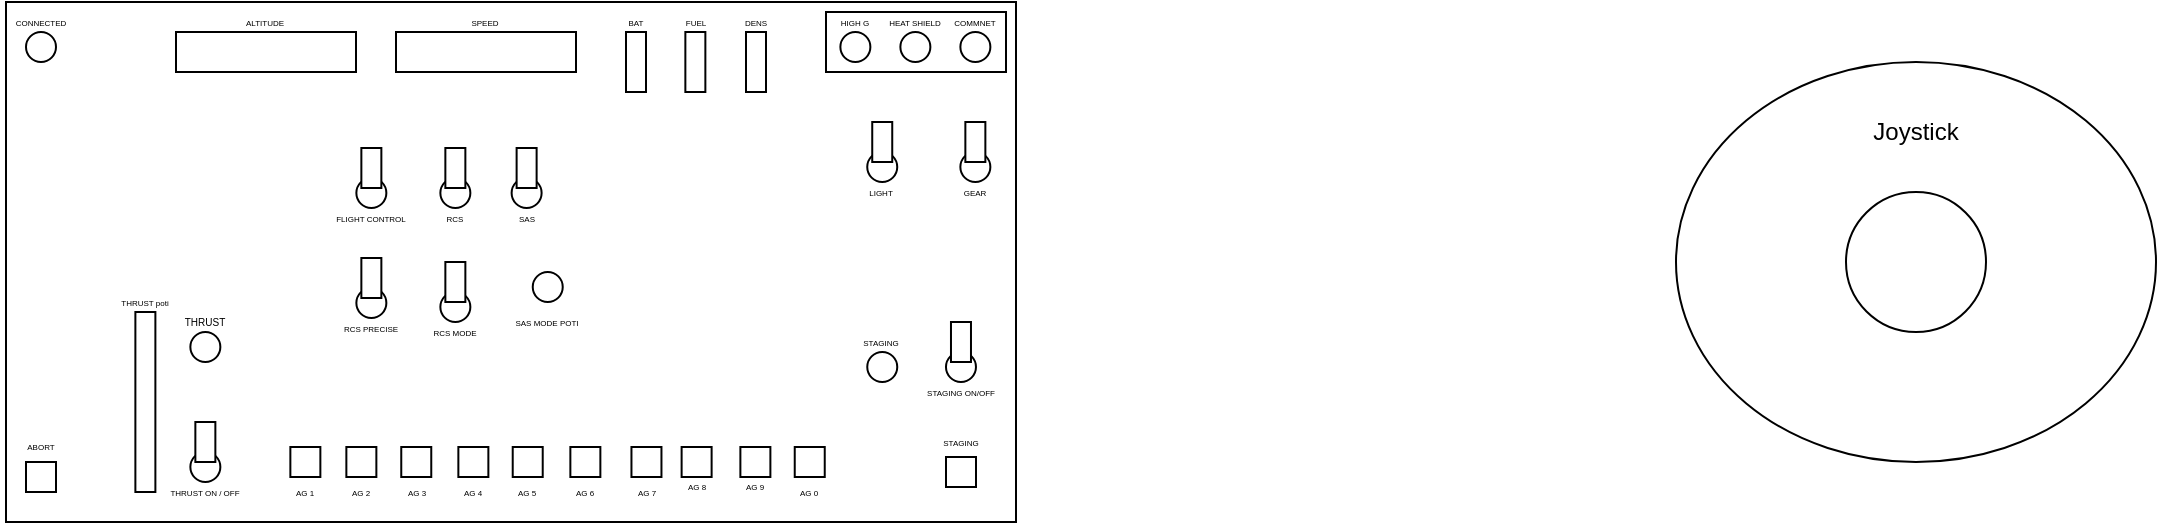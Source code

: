 <mxfile version="28.1.0">
  <diagram name="Page-1" id="-DXuAAtkrkxpj3LOscVE">
    <mxGraphModel dx="974" dy="535" grid="1" gridSize="5" guides="1" tooltips="1" connect="1" arrows="1" fold="1" page="1" pageScale="1" pageWidth="850" pageHeight="1100" math="0" shadow="0">
      <root>
        <mxCell id="0" />
        <mxCell id="1" parent="0" />
        <mxCell id="AQJB-UiX3F591cEKx2Es-1" value="" style="rounded=0;whiteSpace=wrap;html=1;movable=0;resizable=0;rotatable=0;deletable=0;editable=0;locked=1;connectable=0;" vertex="1" parent="1">
          <mxGeometry x="80" y="160" width="505" height="260" as="geometry" />
        </mxCell>
        <mxCell id="AQJB-UiX3F591cEKx2Es-14" value="" style="rounded=0;whiteSpace=wrap;html=1;" vertex="1" parent="1">
          <mxGeometry x="144.69" y="315" width="10" height="90" as="geometry" />
        </mxCell>
        <mxCell id="AQJB-UiX3F591cEKx2Es-20" value="&lt;font style=&quot;line-height: 80%; font-size: 4px;&quot;&gt;THRUST poti&lt;/font&gt;" style="text;html=1;align=center;verticalAlign=middle;whiteSpace=wrap;rounded=0;" vertex="1" parent="1">
          <mxGeometry x="130" y="300" width="39.37" height="15" as="geometry" />
        </mxCell>
        <mxCell id="AQJB-UiX3F591cEKx2Es-21" value="" style="whiteSpace=wrap;html=1;aspect=fixed;" vertex="1" parent="1">
          <mxGeometry x="90" y="390" width="15" height="15" as="geometry" />
        </mxCell>
        <mxCell id="AQJB-UiX3F591cEKx2Es-22" value="&lt;font style=&quot;line-height: 80%; font-size: 4px;&quot;&gt;ABORT&lt;/font&gt;" style="text;html=1;align=center;verticalAlign=middle;whiteSpace=wrap;rounded=0;" vertex="1" parent="1">
          <mxGeometry x="77.82" y="372.5" width="39.37" height="15" as="geometry" />
        </mxCell>
        <mxCell id="AQJB-UiX3F591cEKx2Es-25" value="" style="ellipse;whiteSpace=wrap;html=1;aspect=fixed;" vertex="1" parent="1">
          <mxGeometry x="90" y="175" width="15" height="15" as="geometry" />
        </mxCell>
        <mxCell id="AQJB-UiX3F591cEKx2Es-27" value="&lt;font style=&quot;line-height: 80%; font-size: 4px;&quot;&gt;CONNECTED&lt;/font&gt;" style="text;html=1;align=center;verticalAlign=middle;whiteSpace=wrap;rounded=0;" vertex="1" parent="1">
          <mxGeometry x="77.81" y="160" width="39.37" height="15" as="geometry" />
        </mxCell>
        <mxCell id="AQJB-UiX3F591cEKx2Es-45" value="" style="group" vertex="1" connectable="0" parent="1">
          <mxGeometry x="485" y="160" width="99.37" height="35" as="geometry" />
        </mxCell>
        <mxCell id="AQJB-UiX3F591cEKx2Es-33" value="" style="rounded=0;whiteSpace=wrap;html=1;" vertex="1" parent="AQJB-UiX3F591cEKx2Es-45">
          <mxGeometry x="5" y="5" width="90" height="30" as="geometry" />
        </mxCell>
        <mxCell id="AQJB-UiX3F591cEKx2Es-38" value="" style="group" vertex="1" connectable="0" parent="AQJB-UiX3F591cEKx2Es-45">
          <mxGeometry width="39.37" height="30" as="geometry" />
        </mxCell>
        <mxCell id="AQJB-UiX3F591cEKx2Es-36" value="" style="ellipse;whiteSpace=wrap;html=1;aspect=fixed;movable=1;resizable=1;rotatable=1;deletable=1;editable=1;locked=0;connectable=1;" vertex="1" parent="AQJB-UiX3F591cEKx2Es-38">
          <mxGeometry x="12.19" y="15" width="15" height="15" as="geometry" />
        </mxCell>
        <mxCell id="AQJB-UiX3F591cEKx2Es-37" value="&lt;font style=&quot;line-height: 80%; font-size: 4px;&quot;&gt;HIGH G&lt;/font&gt;" style="text;html=1;align=center;verticalAlign=middle;whiteSpace=wrap;rounded=0;movable=1;resizable=1;rotatable=1;deletable=1;editable=1;locked=0;connectable=1;" vertex="1" parent="AQJB-UiX3F591cEKx2Es-38">
          <mxGeometry width="39.37" height="15" as="geometry" />
        </mxCell>
        <mxCell id="AQJB-UiX3F591cEKx2Es-39" value="" style="group" vertex="1" connectable="0" parent="AQJB-UiX3F591cEKx2Es-45">
          <mxGeometry x="30" width="39.37" height="30" as="geometry" />
        </mxCell>
        <mxCell id="AQJB-UiX3F591cEKx2Es-40" value="" style="ellipse;whiteSpace=wrap;html=1;aspect=fixed;movable=1;resizable=1;rotatable=1;deletable=1;editable=1;locked=0;connectable=1;" vertex="1" parent="AQJB-UiX3F591cEKx2Es-39">
          <mxGeometry x="12.19" y="15" width="15" height="15" as="geometry" />
        </mxCell>
        <mxCell id="AQJB-UiX3F591cEKx2Es-41" value="&lt;font style=&quot;line-height: 80%; font-size: 4px;&quot;&gt;HEAT SHIELD&lt;/font&gt;" style="text;html=1;align=center;verticalAlign=middle;whiteSpace=wrap;rounded=0;movable=1;resizable=1;rotatable=1;deletable=1;editable=1;locked=0;connectable=1;" vertex="1" parent="AQJB-UiX3F591cEKx2Es-39">
          <mxGeometry width="39.37" height="15" as="geometry" />
        </mxCell>
        <mxCell id="AQJB-UiX3F591cEKx2Es-42" value="" style="group" vertex="1" connectable="0" parent="AQJB-UiX3F591cEKx2Es-45">
          <mxGeometry x="60" width="39.37" height="30" as="geometry" />
        </mxCell>
        <mxCell id="AQJB-UiX3F591cEKx2Es-43" value="" style="ellipse;whiteSpace=wrap;html=1;aspect=fixed;movable=1;resizable=1;rotatable=1;deletable=1;editable=1;locked=0;connectable=1;" vertex="1" parent="AQJB-UiX3F591cEKx2Es-42">
          <mxGeometry x="12.19" y="15" width="15" height="15" as="geometry" />
        </mxCell>
        <mxCell id="AQJB-UiX3F591cEKx2Es-44" value="&lt;font style=&quot;line-height: 80%; font-size: 4px;&quot;&gt;COMMNET&lt;/font&gt;" style="text;html=1;align=center;verticalAlign=middle;whiteSpace=wrap;rounded=0;movable=1;resizable=1;rotatable=1;deletable=1;editable=1;locked=0;connectable=1;" vertex="1" parent="AQJB-UiX3F591cEKx2Es-42">
          <mxGeometry width="39.37" height="15" as="geometry" />
        </mxCell>
        <mxCell id="AQJB-UiX3F591cEKx2Es-46" value="" style="group" vertex="1" connectable="0" parent="1">
          <mxGeometry x="915" y="190" width="240" height="200" as="geometry" />
        </mxCell>
        <mxCell id="AQJB-UiX3F591cEKx2Es-11" value="" style="ellipse;whiteSpace=wrap;html=1;" vertex="1" parent="AQJB-UiX3F591cEKx2Es-46">
          <mxGeometry width="240" height="200" as="geometry" />
        </mxCell>
        <mxCell id="AQJB-UiX3F591cEKx2Es-12" value="Joystick" style="text;html=1;align=center;verticalAlign=middle;whiteSpace=wrap;rounded=0;" vertex="1" parent="AQJB-UiX3F591cEKx2Es-46">
          <mxGeometry x="90" y="20" width="60" height="30" as="geometry" />
        </mxCell>
        <mxCell id="AQJB-UiX3F591cEKx2Es-13" value="" style="ellipse;whiteSpace=wrap;html=1;" vertex="1" parent="AQJB-UiX3F591cEKx2Es-46">
          <mxGeometry x="85" y="65" width="70" height="70" as="geometry" />
        </mxCell>
        <mxCell id="AQJB-UiX3F591cEKx2Es-50" value="" style="group" vertex="1" connectable="0" parent="1">
          <mxGeometry x="160" y="370" width="39.37" height="40" as="geometry" />
        </mxCell>
        <mxCell id="AQJB-UiX3F591cEKx2Es-17" value="" style="ellipse;whiteSpace=wrap;html=1;aspect=fixed;" vertex="1" parent="AQJB-UiX3F591cEKx2Es-50">
          <mxGeometry x="12.18" y="15" width="15" height="15" as="geometry" />
        </mxCell>
        <mxCell id="AQJB-UiX3F591cEKx2Es-18" value="" style="rounded=0;whiteSpace=wrap;html=1;" vertex="1" parent="AQJB-UiX3F591cEKx2Es-50">
          <mxGeometry x="14.68" width="10" height="20" as="geometry" />
        </mxCell>
        <mxCell id="AQJB-UiX3F591cEKx2Es-19" value="&lt;font style=&quot;line-height: 80%; font-size: 4px;&quot;&gt;THRUST ON / OFF&lt;/font&gt;" style="text;html=1;align=center;verticalAlign=middle;whiteSpace=wrap;rounded=0;" vertex="1" parent="AQJB-UiX3F591cEKx2Es-50">
          <mxGeometry y="25" width="39.37" height="15" as="geometry" />
        </mxCell>
        <mxCell id="AQJB-UiX3F591cEKx2Es-51" value="" style="group" vertex="1" connectable="0" parent="1">
          <mxGeometry x="167.18" y="310" width="25.01" height="30" as="geometry" />
        </mxCell>
        <mxCell id="AQJB-UiX3F591cEKx2Es-15" value="" style="ellipse;whiteSpace=wrap;html=1;aspect=fixed;" vertex="1" parent="AQJB-UiX3F591cEKx2Es-51">
          <mxGeometry x="5" y="15" width="15" height="15" as="geometry" />
        </mxCell>
        <mxCell id="AQJB-UiX3F591cEKx2Es-16" value="&lt;font style=&quot;font-size: 5px;&quot;&gt;THRUST&lt;/font&gt;" style="text;html=1;align=center;verticalAlign=middle;whiteSpace=wrap;rounded=0;" vertex="1" parent="AQJB-UiX3F591cEKx2Es-51">
          <mxGeometry width="25.01" height="15" as="geometry" />
        </mxCell>
        <mxCell id="AQJB-UiX3F591cEKx2Es-56" value="" style="rounded=0;whiteSpace=wrap;html=1;" vertex="1" parent="1">
          <mxGeometry x="550" y="387.5" width="15" height="15" as="geometry" />
        </mxCell>
        <mxCell id="AQJB-UiX3F591cEKx2Es-58" value="&lt;font style=&quot;line-height: 80%; font-size: 4px;&quot;&gt;STAGING&lt;/font&gt;" style="text;html=1;align=center;verticalAlign=middle;whiteSpace=wrap;rounded=0;" vertex="1" parent="1">
          <mxGeometry x="537.82" y="370" width="39.37" height="15" as="geometry" />
        </mxCell>
        <mxCell id="AQJB-UiX3F591cEKx2Es-59" value="" style="ellipse;whiteSpace=wrap;html=1;aspect=fixed;" vertex="1" parent="1">
          <mxGeometry x="549.99" y="335" width="15" height="15" as="geometry" />
        </mxCell>
        <mxCell id="AQJB-UiX3F591cEKx2Es-60" value="" style="rounded=0;whiteSpace=wrap;html=1;" vertex="1" parent="1">
          <mxGeometry x="552.49" y="320" width="10" height="20" as="geometry" />
        </mxCell>
        <mxCell id="AQJB-UiX3F591cEKx2Es-61" value="&lt;font style=&quot;line-height: 80%; font-size: 4px;&quot;&gt;STAGING ON/OFF&lt;/font&gt;" style="text;html=1;align=center;verticalAlign=middle;whiteSpace=wrap;rounded=0;" vertex="1" parent="1">
          <mxGeometry x="537.81" y="345" width="39.37" height="15" as="geometry" />
        </mxCell>
        <mxCell id="AQJB-UiX3F591cEKx2Es-62" value="" style="ellipse;whiteSpace=wrap;html=1;aspect=fixed;" vertex="1" parent="1">
          <mxGeometry x="510.63" y="335" width="15" height="15" as="geometry" />
        </mxCell>
        <mxCell id="AQJB-UiX3F591cEKx2Es-63" value="&lt;font style=&quot;line-height: 80%; font-size: 4px;&quot;&gt;STAGING&lt;/font&gt;" style="text;html=1;align=center;verticalAlign=middle;whiteSpace=wrap;rounded=0;" vertex="1" parent="1">
          <mxGeometry x="498.44" y="320" width="39.37" height="15" as="geometry" />
        </mxCell>
        <mxCell id="AQJB-UiX3F591cEKx2Es-74" value="" style="group" vertex="1" connectable="0" parent="1">
          <mxGeometry x="165" y="160" width="90" height="35" as="geometry" />
        </mxCell>
        <mxCell id="AQJB-UiX3F591cEKx2Es-64" value="" style="rounded=0;whiteSpace=wrap;html=1;" vertex="1" parent="AQJB-UiX3F591cEKx2Es-74">
          <mxGeometry y="15" width="90" height="20" as="geometry" />
        </mxCell>
        <mxCell id="AQJB-UiX3F591cEKx2Es-65" value="&lt;font style=&quot;line-height: 80%; font-size: 4px;&quot;&gt;ALTITUDE&lt;/font&gt;" style="text;html=1;align=center;verticalAlign=middle;whiteSpace=wrap;rounded=0;" vertex="1" parent="AQJB-UiX3F591cEKx2Es-74">
          <mxGeometry x="25.32" width="39.37" height="15" as="geometry" />
        </mxCell>
        <mxCell id="AQJB-UiX3F591cEKx2Es-75" value="" style="group" vertex="1" connectable="0" parent="1">
          <mxGeometry x="275" y="160" width="90" height="35" as="geometry" />
        </mxCell>
        <mxCell id="AQJB-UiX3F591cEKx2Es-66" value="" style="rounded=0;whiteSpace=wrap;html=1;" vertex="1" parent="AQJB-UiX3F591cEKx2Es-75">
          <mxGeometry y="15" width="90" height="20" as="geometry" />
        </mxCell>
        <mxCell id="AQJB-UiX3F591cEKx2Es-67" value="&lt;font style=&quot;line-height: 80%; font-size: 4px;&quot;&gt;SPEED&lt;/font&gt;" style="text;html=1;align=center;verticalAlign=middle;whiteSpace=wrap;rounded=0;" vertex="1" parent="AQJB-UiX3F591cEKx2Es-75">
          <mxGeometry x="25.32" width="39.37" height="15" as="geometry" />
        </mxCell>
        <mxCell id="AQJB-UiX3F591cEKx2Es-76" value="" style="group" vertex="1" connectable="0" parent="1">
          <mxGeometry x="385" y="160" width="20" height="45" as="geometry" />
        </mxCell>
        <mxCell id="AQJB-UiX3F591cEKx2Es-68" value="" style="rounded=0;whiteSpace=wrap;html=1;" vertex="1" parent="AQJB-UiX3F591cEKx2Es-76">
          <mxGeometry x="5" y="15" width="10" height="30" as="geometry" />
        </mxCell>
        <mxCell id="AQJB-UiX3F591cEKx2Es-69" value="&lt;font style=&quot;line-height: 80%; font-size: 4px;&quot;&gt;BAT&lt;/font&gt;" style="text;html=1;align=center;verticalAlign=middle;whiteSpace=wrap;rounded=0;" vertex="1" parent="AQJB-UiX3F591cEKx2Es-76">
          <mxGeometry width="20" height="15" as="geometry" />
        </mxCell>
        <mxCell id="AQJB-UiX3F591cEKx2Es-77" value="" style="group" vertex="1" connectable="0" parent="1">
          <mxGeometry x="415" y="160" width="20" height="45" as="geometry" />
        </mxCell>
        <mxCell id="AQJB-UiX3F591cEKx2Es-70" value="" style="rounded=0;whiteSpace=wrap;html=1;" vertex="1" parent="AQJB-UiX3F591cEKx2Es-77">
          <mxGeometry x="4.68" y="15" width="10" height="30" as="geometry" />
        </mxCell>
        <mxCell id="AQJB-UiX3F591cEKx2Es-71" value="&lt;font style=&quot;line-height: 80%; font-size: 4px;&quot;&gt;FUEL&lt;/font&gt;" style="text;html=1;align=center;verticalAlign=middle;whiteSpace=wrap;rounded=0;" vertex="1" parent="AQJB-UiX3F591cEKx2Es-77">
          <mxGeometry width="20" height="15" as="geometry" />
        </mxCell>
        <mxCell id="AQJB-UiX3F591cEKx2Es-78" value="" style="group" vertex="1" connectable="0" parent="1">
          <mxGeometry x="445" y="160" width="20" height="45" as="geometry" />
        </mxCell>
        <mxCell id="AQJB-UiX3F591cEKx2Es-72" value="" style="rounded=0;whiteSpace=wrap;html=1;" vertex="1" parent="AQJB-UiX3F591cEKx2Es-78">
          <mxGeometry x="5" y="15" width="10" height="30" as="geometry" />
        </mxCell>
        <mxCell id="AQJB-UiX3F591cEKx2Es-73" value="&lt;font style=&quot;line-height: 80%; font-size: 4px;&quot;&gt;DENS&lt;/font&gt;" style="text;html=1;align=center;verticalAlign=middle;whiteSpace=wrap;rounded=0;" vertex="1" parent="AQJB-UiX3F591cEKx2Es-78">
          <mxGeometry width="20" height="15" as="geometry" />
        </mxCell>
        <mxCell id="AQJB-UiX3F591cEKx2Es-81" value="" style="group" vertex="1" connectable="0" parent="1">
          <mxGeometry x="210" y="382.5" width="39.37" height="27.5" as="geometry" />
        </mxCell>
        <mxCell id="AQJB-UiX3F591cEKx2Es-79" value="" style="rounded=0;whiteSpace=wrap;html=1;" vertex="1" parent="AQJB-UiX3F591cEKx2Es-81">
          <mxGeometry x="12.18" width="15" height="15" as="geometry" />
        </mxCell>
        <mxCell id="AQJB-UiX3F591cEKx2Es-80" value="&lt;font style=&quot;line-height: 80%; font-size: 4px;&quot;&gt;AG 1&lt;/font&gt;" style="text;html=1;align=center;verticalAlign=middle;whiteSpace=wrap;rounded=0;" vertex="1" parent="AQJB-UiX3F591cEKx2Es-81">
          <mxGeometry y="12.5" width="39.37" height="15" as="geometry" />
        </mxCell>
        <mxCell id="AQJB-UiX3F591cEKx2Es-95" value="" style="group;strokeWidth=1;" vertex="1" connectable="0" parent="1">
          <mxGeometry x="238" y="382.5" width="39.37" height="27.5" as="geometry" />
        </mxCell>
        <mxCell id="AQJB-UiX3F591cEKx2Es-96" value="" style="rounded=0;whiteSpace=wrap;html=1;" vertex="1" parent="AQJB-UiX3F591cEKx2Es-95">
          <mxGeometry x="12.18" width="15" height="15" as="geometry" />
        </mxCell>
        <mxCell id="AQJB-UiX3F591cEKx2Es-97" value="&lt;font style=&quot;line-height: 80%; font-size: 4px;&quot;&gt;AG 2&lt;/font&gt;" style="text;html=1;align=center;verticalAlign=middle;whiteSpace=wrap;rounded=0;" vertex="1" parent="AQJB-UiX3F591cEKx2Es-95">
          <mxGeometry y="12.5" width="39.37" height="15" as="geometry" />
        </mxCell>
        <mxCell id="AQJB-UiX3F591cEKx2Es-110" value="" style="group" vertex="1" connectable="0" parent="1">
          <mxGeometry x="380.55" y="382.5" width="39.37" height="27.5" as="geometry" />
        </mxCell>
        <mxCell id="AQJB-UiX3F591cEKx2Es-111" value="" style="rounded=0;whiteSpace=wrap;html=1;" vertex="1" parent="AQJB-UiX3F591cEKx2Es-110">
          <mxGeometry x="12.18" width="15" height="15" as="geometry" />
        </mxCell>
        <mxCell id="AQJB-UiX3F591cEKx2Es-112" value="&lt;font style=&quot;line-height: 80%; font-size: 4px;&quot;&gt;AG 7&lt;/font&gt;" style="text;html=1;align=center;verticalAlign=middle;whiteSpace=wrap;rounded=0;" vertex="1" parent="AQJB-UiX3F591cEKx2Es-110">
          <mxGeometry y="12.5" width="39.37" height="15" as="geometry" />
        </mxCell>
        <mxCell id="AQJB-UiX3F591cEKx2Es-116" value="" style="group" vertex="1" connectable="0" parent="1">
          <mxGeometry x="462.19" y="382.5" width="39.37" height="27.5" as="geometry" />
        </mxCell>
        <mxCell id="AQJB-UiX3F591cEKx2Es-117" value="" style="rounded=0;whiteSpace=wrap;html=1;" vertex="1" parent="AQJB-UiX3F591cEKx2Es-116">
          <mxGeometry x="12.18" width="15" height="15" as="geometry" />
        </mxCell>
        <mxCell id="AQJB-UiX3F591cEKx2Es-118" value="&lt;font style=&quot;line-height: 80%; font-size: 4px;&quot;&gt;AG 0&lt;/font&gt;" style="text;html=1;align=center;verticalAlign=middle;whiteSpace=wrap;rounded=0;" vertex="1" parent="AQJB-UiX3F591cEKx2Es-116">
          <mxGeometry y="12.5" width="39.37" height="15" as="geometry" />
        </mxCell>
        <mxCell id="AQJB-UiX3F591cEKx2Es-99" value="" style="rounded=0;whiteSpace=wrap;html=1;" vertex="1" parent="1">
          <mxGeometry x="277.63" y="382.5" width="15" height="15" as="geometry" />
        </mxCell>
        <mxCell id="AQJB-UiX3F591cEKx2Es-100" value="&lt;font style=&quot;line-height: 80%; font-size: 4px;&quot;&gt;AG 3&lt;/font&gt;" style="text;html=1;align=center;verticalAlign=middle;whiteSpace=wrap;rounded=0;" vertex="1" parent="1">
          <mxGeometry x="265.63" y="395" width="39.37" height="15" as="geometry" />
        </mxCell>
        <mxCell id="AQJB-UiX3F591cEKx2Es-102" value="" style="rounded=0;whiteSpace=wrap;html=1;" vertex="1" parent="1">
          <mxGeometry x="306.18" y="382.5" width="15" height="15" as="geometry" />
        </mxCell>
        <mxCell id="AQJB-UiX3F591cEKx2Es-103" value="&lt;font style=&quot;line-height: 80%; font-size: 4px;&quot;&gt;AG 4&lt;/font&gt;" style="text;html=1;align=center;verticalAlign=middle;whiteSpace=wrap;rounded=0;" vertex="1" parent="1">
          <mxGeometry x="294" y="395" width="39.37" height="15" as="geometry" />
        </mxCell>
        <mxCell id="AQJB-UiX3F591cEKx2Es-104" value="" style="group" vertex="1" connectable="0" parent="1">
          <mxGeometry x="321.18" y="382.5" width="59.37" height="27.5" as="geometry" />
        </mxCell>
        <mxCell id="AQJB-UiX3F591cEKx2Es-105" value="" style="rounded=0;whiteSpace=wrap;html=1;" vertex="1" parent="AQJB-UiX3F591cEKx2Es-104">
          <mxGeometry x="12.18" width="15" height="15" as="geometry" />
        </mxCell>
        <mxCell id="AQJB-UiX3F591cEKx2Es-106" value="&lt;font style=&quot;line-height: 80%; font-size: 4px;&quot;&gt;AG 5&lt;/font&gt;" style="text;html=1;align=center;verticalAlign=middle;whiteSpace=wrap;rounded=0;" vertex="1" parent="AQJB-UiX3F591cEKx2Es-104">
          <mxGeometry y="12.5" width="39.37" height="15" as="geometry" />
        </mxCell>
        <mxCell id="AQJB-UiX3F591cEKx2Es-107" value="" style="group" vertex="1" connectable="0" parent="1">
          <mxGeometry x="350" y="382.5" width="39.37" height="27.5" as="geometry" />
        </mxCell>
        <mxCell id="AQJB-UiX3F591cEKx2Es-108" value="" style="rounded=0;whiteSpace=wrap;html=1;" vertex="1" parent="AQJB-UiX3F591cEKx2Es-107">
          <mxGeometry x="12.18" width="15" height="15" as="geometry" />
        </mxCell>
        <mxCell id="AQJB-UiX3F591cEKx2Es-109" value="&lt;font style=&quot;line-height: 80%; font-size: 4px;&quot;&gt;AG 6&lt;/font&gt;" style="text;html=1;align=center;verticalAlign=middle;whiteSpace=wrap;rounded=0;" vertex="1" parent="AQJB-UiX3F591cEKx2Es-107">
          <mxGeometry y="12.5" width="39.37" height="15" as="geometry" />
        </mxCell>
        <mxCell id="AQJB-UiX3F591cEKx2Es-122" value="" style="group" vertex="1" connectable="0" parent="1">
          <mxGeometry x="405.63" y="382.5" width="39.37" height="25" as="geometry" />
        </mxCell>
        <mxCell id="AQJB-UiX3F591cEKx2Es-114" value="" style="rounded=0;whiteSpace=wrap;html=1;" vertex="1" parent="AQJB-UiX3F591cEKx2Es-122">
          <mxGeometry x="12.18" width="15" height="15" as="geometry" />
        </mxCell>
        <mxCell id="AQJB-UiX3F591cEKx2Es-115" value="&lt;font style=&quot;line-height: 80%; font-size: 4px;&quot;&gt;AG 8&lt;/font&gt;" style="text;html=1;align=center;verticalAlign=middle;whiteSpace=wrap;rounded=0;" vertex="1" parent="AQJB-UiX3F591cEKx2Es-122">
          <mxGeometry y="10" width="39.37" height="15" as="geometry" />
        </mxCell>
        <mxCell id="AQJB-UiX3F591cEKx2Es-120" value="" style="rounded=0;whiteSpace=wrap;html=1;" vertex="1" parent="1">
          <mxGeometry x="447.19" y="382.5" width="15" height="15" as="geometry" />
        </mxCell>
        <mxCell id="AQJB-UiX3F591cEKx2Es-121" value="&lt;font style=&quot;line-height: 80%; font-size: 4px;&quot;&gt;AG 9&lt;/font&gt;" style="text;html=1;align=center;verticalAlign=middle;whiteSpace=wrap;rounded=0;" vertex="1" parent="1">
          <mxGeometry x="435" y="392.5" width="39.37" height="15" as="geometry" />
        </mxCell>
        <mxCell id="AQJB-UiX3F591cEKx2Es-130" value="" style="group" vertex="1" connectable="0" parent="1">
          <mxGeometry x="498.44" y="220.0" width="39.37" height="40.0" as="geometry" />
        </mxCell>
        <mxCell id="AQJB-UiX3F591cEKx2Es-123" value="" style="ellipse;whiteSpace=wrap;html=1;aspect=fixed;" vertex="1" parent="AQJB-UiX3F591cEKx2Es-130">
          <mxGeometry x="12.18" y="15" width="15" height="15" as="geometry" />
        </mxCell>
        <mxCell id="AQJB-UiX3F591cEKx2Es-129" value="" style="group" vertex="1" connectable="0" parent="AQJB-UiX3F591cEKx2Es-130">
          <mxGeometry width="39.37" height="40.0" as="geometry" />
        </mxCell>
        <mxCell id="AQJB-UiX3F591cEKx2Es-124" value="" style="rounded=0;whiteSpace=wrap;html=1;" vertex="1" parent="AQJB-UiX3F591cEKx2Es-129">
          <mxGeometry x="14.68" width="10" height="20" as="geometry" />
        </mxCell>
        <mxCell id="AQJB-UiX3F591cEKx2Es-125" value="&lt;font style=&quot;line-height: 80%; font-size: 4px;&quot;&gt;LIGHT&lt;/font&gt;" style="text;html=1;align=center;verticalAlign=middle;whiteSpace=wrap;rounded=0;" vertex="1" parent="AQJB-UiX3F591cEKx2Es-129">
          <mxGeometry y="25" width="39.37" height="15" as="geometry" />
        </mxCell>
        <mxCell id="AQJB-UiX3F591cEKx2Es-131" value="" style="group" vertex="1" connectable="0" parent="1">
          <mxGeometry x="545" y="220" width="39.37" height="40.0" as="geometry" />
        </mxCell>
        <mxCell id="AQJB-UiX3F591cEKx2Es-132" value="" style="ellipse;whiteSpace=wrap;html=1;aspect=fixed;" vertex="1" parent="AQJB-UiX3F591cEKx2Es-131">
          <mxGeometry x="12.18" y="15" width="15" height="15" as="geometry" />
        </mxCell>
        <mxCell id="AQJB-UiX3F591cEKx2Es-133" value="" style="group" vertex="1" connectable="0" parent="AQJB-UiX3F591cEKx2Es-131">
          <mxGeometry width="39.37" height="40.0" as="geometry" />
        </mxCell>
        <mxCell id="AQJB-UiX3F591cEKx2Es-134" value="" style="rounded=0;whiteSpace=wrap;html=1;" vertex="1" parent="AQJB-UiX3F591cEKx2Es-133">
          <mxGeometry x="14.68" width="10" height="20" as="geometry" />
        </mxCell>
        <mxCell id="AQJB-UiX3F591cEKx2Es-135" value="&lt;font style=&quot;line-height: 80%; font-size: 4px;&quot;&gt;GEAR&lt;/font&gt;" style="text;html=1;align=center;verticalAlign=middle;whiteSpace=wrap;rounded=0;" vertex="1" parent="AQJB-UiX3F591cEKx2Es-133">
          <mxGeometry y="25" width="39.37" height="15" as="geometry" />
        </mxCell>
        <mxCell id="AQJB-UiX3F591cEKx2Es-136" value="" style="group" vertex="1" connectable="0" parent="1">
          <mxGeometry x="243" y="233" width="39.37" height="40.0" as="geometry" />
        </mxCell>
        <mxCell id="AQJB-UiX3F591cEKx2Es-137" value="" style="ellipse;whiteSpace=wrap;html=1;aspect=fixed;" vertex="1" parent="AQJB-UiX3F591cEKx2Es-136">
          <mxGeometry x="12.18" y="15" width="15" height="15" as="geometry" />
        </mxCell>
        <mxCell id="AQJB-UiX3F591cEKx2Es-138" value="" style="group" vertex="1" connectable="0" parent="AQJB-UiX3F591cEKx2Es-136">
          <mxGeometry width="39.37" height="40.0" as="geometry" />
        </mxCell>
        <mxCell id="AQJB-UiX3F591cEKx2Es-139" value="" style="rounded=0;whiteSpace=wrap;html=1;" vertex="1" parent="AQJB-UiX3F591cEKx2Es-138">
          <mxGeometry x="14.68" width="10" height="20" as="geometry" />
        </mxCell>
        <mxCell id="AQJB-UiX3F591cEKx2Es-140" value="&lt;font style=&quot;line-height: 80%; font-size: 4px;&quot;&gt;FLIGHT CONTROL&lt;/font&gt;" style="text;html=1;align=center;verticalAlign=middle;whiteSpace=wrap;rounded=0;" vertex="1" parent="AQJB-UiX3F591cEKx2Es-138">
          <mxGeometry y="25" width="39.37" height="15" as="geometry" />
        </mxCell>
        <mxCell id="AQJB-UiX3F591cEKx2Es-141" value="" style="group" vertex="1" connectable="0" parent="1">
          <mxGeometry x="285" y="233" width="39.37" height="40.0" as="geometry" />
        </mxCell>
        <mxCell id="AQJB-UiX3F591cEKx2Es-142" value="" style="ellipse;whiteSpace=wrap;html=1;aspect=fixed;" vertex="1" parent="AQJB-UiX3F591cEKx2Es-141">
          <mxGeometry x="12.18" y="15" width="15" height="15" as="geometry" />
        </mxCell>
        <mxCell id="AQJB-UiX3F591cEKx2Es-143" value="" style="group" vertex="1" connectable="0" parent="AQJB-UiX3F591cEKx2Es-141">
          <mxGeometry width="39.37" height="40.0" as="geometry" />
        </mxCell>
        <mxCell id="AQJB-UiX3F591cEKx2Es-144" value="" style="rounded=0;whiteSpace=wrap;html=1;" vertex="1" parent="AQJB-UiX3F591cEKx2Es-143">
          <mxGeometry x="14.68" width="10" height="20" as="geometry" />
        </mxCell>
        <mxCell id="AQJB-UiX3F591cEKx2Es-145" value="&lt;font style=&quot;line-height: 80%; font-size: 4px;&quot;&gt;RCS&lt;/font&gt;" style="text;html=1;align=center;verticalAlign=middle;whiteSpace=wrap;rounded=0;" vertex="1" parent="AQJB-UiX3F591cEKx2Es-143">
          <mxGeometry y="25" width="39.37" height="15" as="geometry" />
        </mxCell>
        <mxCell id="AQJB-UiX3F591cEKx2Es-146" value="" style="group" vertex="1" connectable="0" parent="1">
          <mxGeometry x="320.63" y="233" width="39.37" height="40.0" as="geometry" />
        </mxCell>
        <mxCell id="AQJB-UiX3F591cEKx2Es-147" value="" style="ellipse;whiteSpace=wrap;html=1;aspect=fixed;" vertex="1" parent="AQJB-UiX3F591cEKx2Es-146">
          <mxGeometry x="12.18" y="15" width="15" height="15" as="geometry" />
        </mxCell>
        <mxCell id="AQJB-UiX3F591cEKx2Es-148" value="" style="group" vertex="1" connectable="0" parent="AQJB-UiX3F591cEKx2Es-146">
          <mxGeometry width="39.37" height="40.0" as="geometry" />
        </mxCell>
        <mxCell id="AQJB-UiX3F591cEKx2Es-149" value="" style="rounded=0;whiteSpace=wrap;html=1;" vertex="1" parent="AQJB-UiX3F591cEKx2Es-148">
          <mxGeometry x="14.68" width="10" height="20" as="geometry" />
        </mxCell>
        <mxCell id="AQJB-UiX3F591cEKx2Es-150" value="&lt;font style=&quot;line-height: 80%; font-size: 4px;&quot;&gt;SAS&lt;/font&gt;" style="text;html=1;align=center;verticalAlign=middle;whiteSpace=wrap;rounded=0;" vertex="1" parent="AQJB-UiX3F591cEKx2Es-148">
          <mxGeometry y="25" width="39.37" height="15" as="geometry" />
        </mxCell>
        <mxCell id="AQJB-UiX3F591cEKx2Es-153" value="" style="ellipse;whiteSpace=wrap;html=1;aspect=fixed;" vertex="1" parent="1">
          <mxGeometry x="297.18" y="305" width="15" height="15" as="geometry" />
        </mxCell>
        <mxCell id="AQJB-UiX3F591cEKx2Es-154" value="" style="rounded=0;whiteSpace=wrap;html=1;" vertex="1" parent="1">
          <mxGeometry x="299.68" y="290" width="10" height="20" as="geometry" />
        </mxCell>
        <mxCell id="AQJB-UiX3F591cEKx2Es-155" value="&lt;font style=&quot;line-height: 80%; font-size: 4px;&quot;&gt;RCS MODE&lt;/font&gt;" style="text;html=1;align=center;verticalAlign=middle;whiteSpace=wrap;rounded=0;" vertex="1" parent="1">
          <mxGeometry x="285" y="315" width="39.37" height="15" as="geometry" />
        </mxCell>
        <mxCell id="AQJB-UiX3F591cEKx2Es-158" value="" style="ellipse;whiteSpace=wrap;html=1;aspect=fixed;" vertex="1" parent="1">
          <mxGeometry x="255.18" y="303" width="15" height="15" as="geometry" />
        </mxCell>
        <mxCell id="AQJB-UiX3F591cEKx2Es-159" value="" style="rounded=0;whiteSpace=wrap;html=1;" vertex="1" parent="1">
          <mxGeometry x="257.68" y="288" width="10" height="20" as="geometry" />
        </mxCell>
        <mxCell id="AQJB-UiX3F591cEKx2Es-160" value="&lt;font style=&quot;line-height: 80%; font-size: 4px;&quot;&gt;RCS PRECISE&lt;/font&gt;" style="text;html=1;align=center;verticalAlign=middle;whiteSpace=wrap;rounded=0;" vertex="1" parent="1">
          <mxGeometry x="243" y="313" width="39.37" height="15" as="geometry" />
        </mxCell>
        <mxCell id="AQJB-UiX3F591cEKx2Es-165" value="" style="ellipse;whiteSpace=wrap;html=1;aspect=fixed;" vertex="1" parent="1">
          <mxGeometry x="343.37" y="295" width="15" height="15" as="geometry" />
        </mxCell>
        <mxCell id="AQJB-UiX3F591cEKx2Es-167" value="&lt;font style=&quot;line-height: 80%; font-size: 4px;&quot;&gt;SAS MODE POTI&lt;/font&gt;" style="text;html=1;align=center;verticalAlign=middle;whiteSpace=wrap;rounded=0;" vertex="1" parent="1">
          <mxGeometry x="331.18" y="310" width="39.37" height="15" as="geometry" />
        </mxCell>
      </root>
    </mxGraphModel>
  </diagram>
</mxfile>
